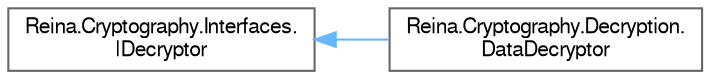 digraph "Graphical Class Hierarchy"
{
 // LATEX_PDF_SIZE
  bgcolor="transparent";
  edge [fontname=FreeSans,fontsize=10,labelfontname=FreeSans,labelfontsize=10];
  node [fontname=FreeSans,fontsize=10,shape=box,height=0.2,width=0.4];
  rankdir="LR";
  Node0 [id="Node000000",label="Reina.Cryptography.Interfaces.\lIDecryptor",height=0.2,width=0.4,color="grey40", fillcolor="white", style="filled",URL="$interface_reina_1_1_cryptography_1_1_interfaces_1_1_i_decryptor.html",tooltip="Defines the contract for the DataDecryptor class that implements data decryption."];
  Node0 -> Node1 [id="edge2_Node000000_Node000001",dir="back",color="steelblue1",style="solid",tooltip=" "];
  Node1 [id="Node000001",label="Reina.Cryptography.Decryption.\lDataDecryptor",height=0.2,width=0.4,color="grey40", fillcolor="white", style="filled",URL="$class_reina_1_1_cryptography_1_1_decryption_1_1_data_decryptor.html",tooltip="Implements decryption operations using a cascading triple-layered technique with Twofish,..."];
}

